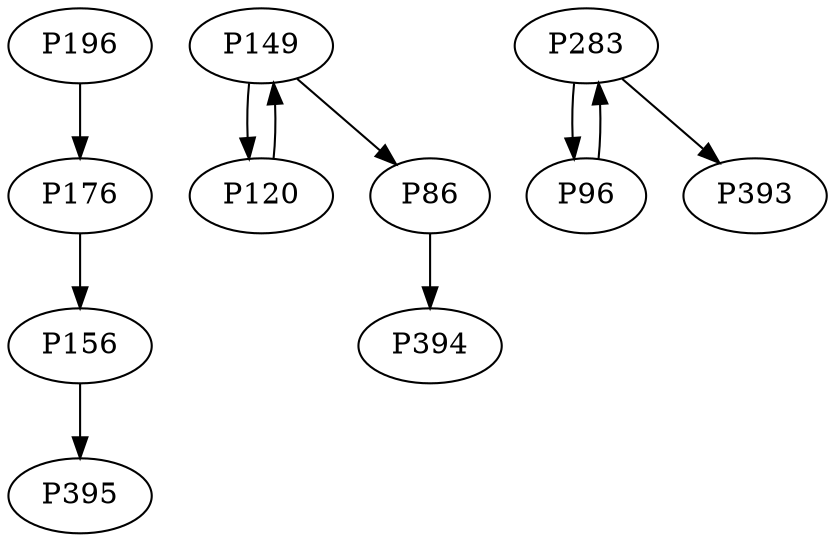 digraph {
	P176 -> P156
	P149 -> P120
	P283 -> P96
	P120 -> P149
	P96 -> P283
	P156 -> P395
	P283 -> P393
	P149 -> P86
	P196 -> P176
	P86 -> P394
}
